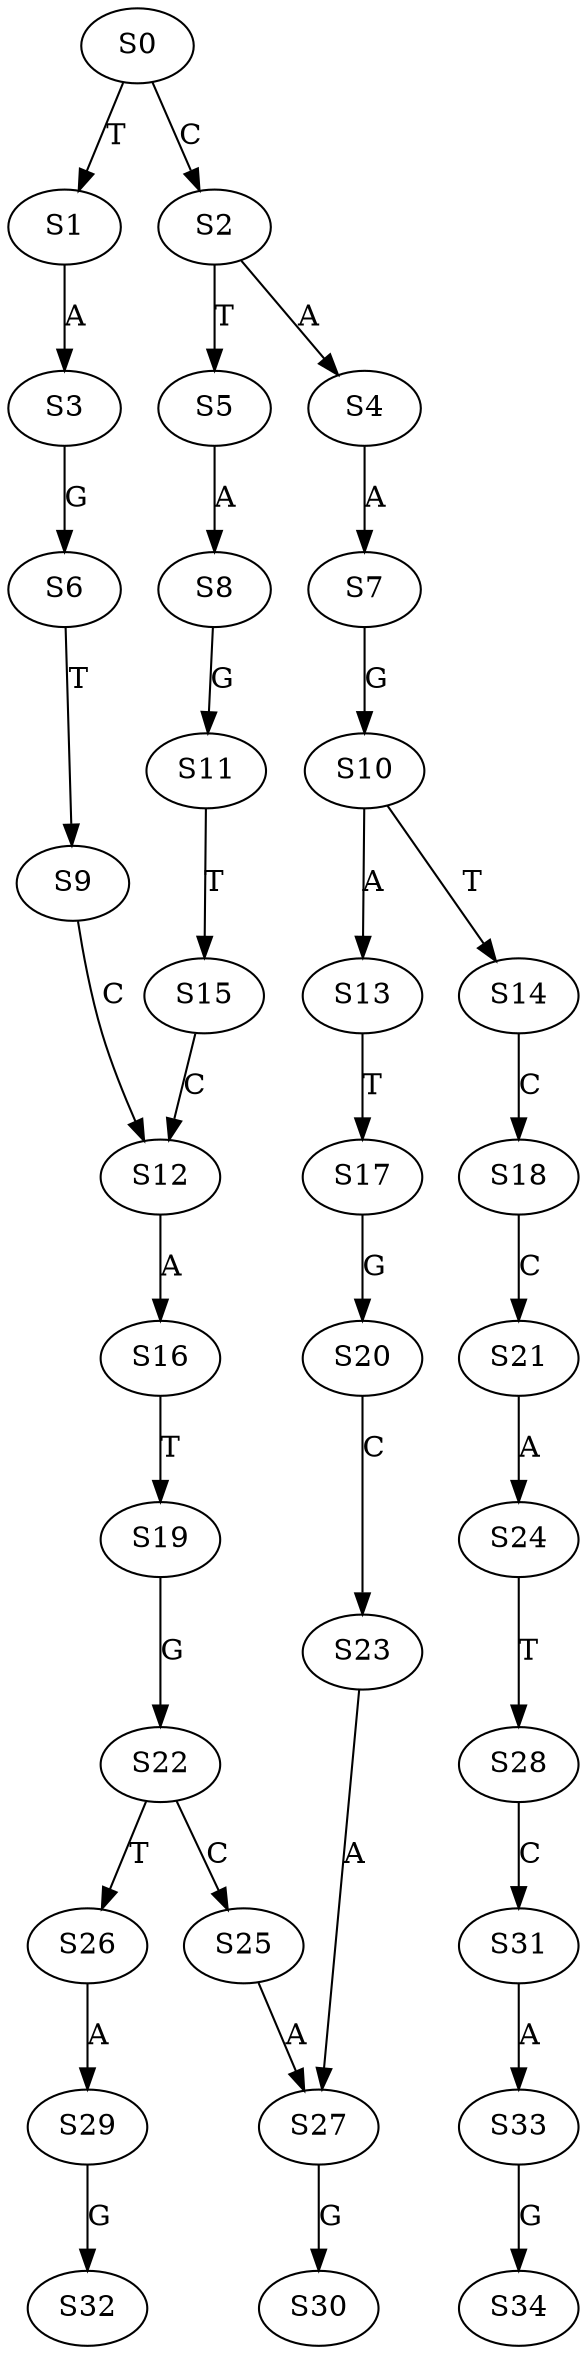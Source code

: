 strict digraph  {
	S0 -> S1 [ label = T ];
	S0 -> S2 [ label = C ];
	S1 -> S3 [ label = A ];
	S2 -> S4 [ label = A ];
	S2 -> S5 [ label = T ];
	S3 -> S6 [ label = G ];
	S4 -> S7 [ label = A ];
	S5 -> S8 [ label = A ];
	S6 -> S9 [ label = T ];
	S7 -> S10 [ label = G ];
	S8 -> S11 [ label = G ];
	S9 -> S12 [ label = C ];
	S10 -> S13 [ label = A ];
	S10 -> S14 [ label = T ];
	S11 -> S15 [ label = T ];
	S12 -> S16 [ label = A ];
	S13 -> S17 [ label = T ];
	S14 -> S18 [ label = C ];
	S15 -> S12 [ label = C ];
	S16 -> S19 [ label = T ];
	S17 -> S20 [ label = G ];
	S18 -> S21 [ label = C ];
	S19 -> S22 [ label = G ];
	S20 -> S23 [ label = C ];
	S21 -> S24 [ label = A ];
	S22 -> S25 [ label = C ];
	S22 -> S26 [ label = T ];
	S23 -> S27 [ label = A ];
	S24 -> S28 [ label = T ];
	S25 -> S27 [ label = A ];
	S26 -> S29 [ label = A ];
	S27 -> S30 [ label = G ];
	S28 -> S31 [ label = C ];
	S29 -> S32 [ label = G ];
	S31 -> S33 [ label = A ];
	S33 -> S34 [ label = G ];
}
